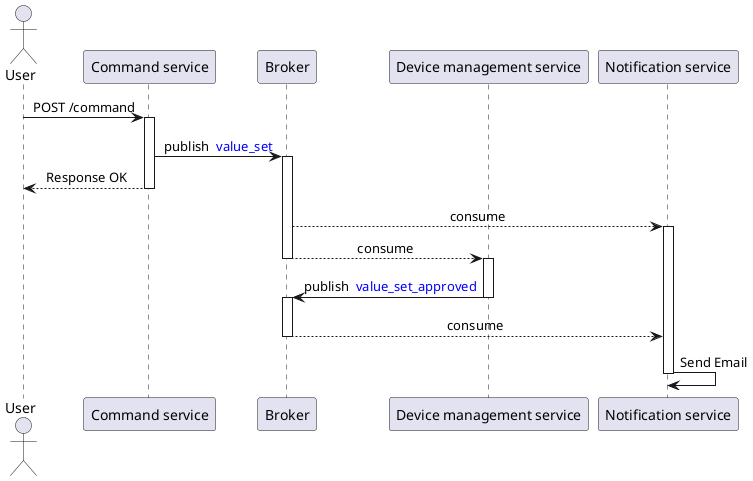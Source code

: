 @startuml
actor User
participant "Command service"
participant "Broker"
participant "Device management service"
participant "Notification service"
skinparam defaultTextAlignment center
skinparam sequenceMessageAlign center

User -> "Command service" : POST /command
Activate "Command service"
||7||
"Command service" -> Broker : publish <font color=blue> value_set


Activate Broker
"Command service" --> User : Response OK
Deactivate "Command service"
||7||
Broker --> "Notification service" : consume
Activate "Notification service"
Broker --> "Device management service" : consume
Deactivate Broker
Activate "Device management service"
||7||
"Device management service" -> Broker :  publish <font color=blue> value_set_approved

Deactivate "Device management service"
||7||
Activate Broker
Broker --> "Notification service" : consume
Deactivate Broker

"Notification service" -> "Notification service" : Send Email
Deactivate "Notification service"
@enduml